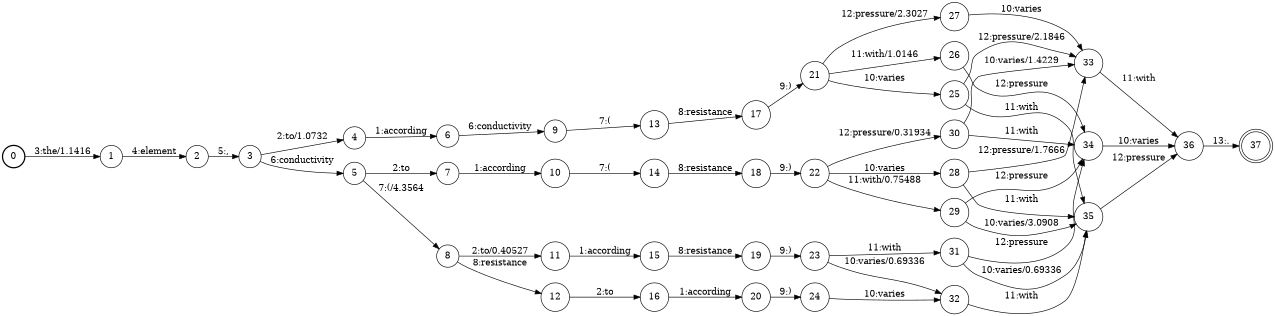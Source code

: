 digraph FST {
rankdir = LR;
size = "8.5,11";
label = "";
center = 1;
orientation = Portrait;
ranksep = "0.4";
nodesep = "0.25";
0 [label = "0", shape = circle, style = bold, fontsize = 14]
	0 -> 1 [label = "3:the/1.1416", fontsize = 14];
1 [label = "1", shape = circle, style = solid, fontsize = 14]
	1 -> 2 [label = "4:element", fontsize = 14];
2 [label = "2", shape = circle, style = solid, fontsize = 14]
	2 -> 3 [label = "5:,", fontsize = 14];
3 [label = "3", shape = circle, style = solid, fontsize = 14]
	3 -> 4 [label = "2:to/1.0732", fontsize = 14];
	3 -> 5 [label = "6:conductivity", fontsize = 14];
4 [label = "4", shape = circle, style = solid, fontsize = 14]
	4 -> 6 [label = "1:according", fontsize = 14];
5 [label = "5", shape = circle, style = solid, fontsize = 14]
	5 -> 7 [label = "2:to", fontsize = 14];
	5 -> 8 [label = "7:(/4.3564", fontsize = 14];
6 [label = "6", shape = circle, style = solid, fontsize = 14]
	6 -> 9 [label = "6:conductivity", fontsize = 14];
7 [label = "7", shape = circle, style = solid, fontsize = 14]
	7 -> 10 [label = "1:according", fontsize = 14];
8 [label = "8", shape = circle, style = solid, fontsize = 14]
	8 -> 11 [label = "2:to/0.40527", fontsize = 14];
	8 -> 12 [label = "8:resistance", fontsize = 14];
9 [label = "9", shape = circle, style = solid, fontsize = 14]
	9 -> 13 [label = "7:(", fontsize = 14];
10 [label = "10", shape = circle, style = solid, fontsize = 14]
	10 -> 14 [label = "7:(", fontsize = 14];
11 [label = "11", shape = circle, style = solid, fontsize = 14]
	11 -> 15 [label = "1:according", fontsize = 14];
12 [label = "12", shape = circle, style = solid, fontsize = 14]
	12 -> 16 [label = "2:to", fontsize = 14];
13 [label = "13", shape = circle, style = solid, fontsize = 14]
	13 -> 17 [label = "8:resistance", fontsize = 14];
14 [label = "14", shape = circle, style = solid, fontsize = 14]
	14 -> 18 [label = "8:resistance", fontsize = 14];
15 [label = "15", shape = circle, style = solid, fontsize = 14]
	15 -> 19 [label = "8:resistance", fontsize = 14];
16 [label = "16", shape = circle, style = solid, fontsize = 14]
	16 -> 20 [label = "1:according", fontsize = 14];
17 [label = "17", shape = circle, style = solid, fontsize = 14]
	17 -> 21 [label = "9:)", fontsize = 14];
18 [label = "18", shape = circle, style = solid, fontsize = 14]
	18 -> 22 [label = "9:)", fontsize = 14];
19 [label = "19", shape = circle, style = solid, fontsize = 14]
	19 -> 23 [label = "9:)", fontsize = 14];
20 [label = "20", shape = circle, style = solid, fontsize = 14]
	20 -> 24 [label = "9:)", fontsize = 14];
21 [label = "21", shape = circle, style = solid, fontsize = 14]
	21 -> 25 [label = "10:varies", fontsize = 14];
	21 -> 26 [label = "11:with/1.0146", fontsize = 14];
	21 -> 27 [label = "12:pressure/2.3027", fontsize = 14];
22 [label = "22", shape = circle, style = solid, fontsize = 14]
	22 -> 28 [label = "10:varies", fontsize = 14];
	22 -> 29 [label = "11:with/0.75488", fontsize = 14];
	22 -> 30 [label = "12:pressure/0.31934", fontsize = 14];
23 [label = "23", shape = circle, style = solid, fontsize = 14]
	23 -> 32 [label = "10:varies/0.69336", fontsize = 14];
	23 -> 31 [label = "11:with", fontsize = 14];
24 [label = "24", shape = circle, style = solid, fontsize = 14]
	24 -> 32 [label = "10:varies", fontsize = 14];
25 [label = "25", shape = circle, style = solid, fontsize = 14]
	25 -> 35 [label = "11:with", fontsize = 14];
	25 -> 33 [label = "12:pressure/2.1846", fontsize = 14];
26 [label = "26", shape = circle, style = solid, fontsize = 14]
	26 -> 34 [label = "12:pressure", fontsize = 14];
27 [label = "27", shape = circle, style = solid, fontsize = 14]
	27 -> 33 [label = "10:varies", fontsize = 14];
28 [label = "28", shape = circle, style = solid, fontsize = 14]
	28 -> 35 [label = "11:with", fontsize = 14];
	28 -> 33 [label = "12:pressure/1.7666", fontsize = 14];
29 [label = "29", shape = circle, style = solid, fontsize = 14]
	29 -> 35 [label = "10:varies/3.0908", fontsize = 14];
	29 -> 34 [label = "12:pressure", fontsize = 14];
30 [label = "30", shape = circle, style = solid, fontsize = 14]
	30 -> 33 [label = "10:varies/1.4229", fontsize = 14];
	30 -> 34 [label = "11:with", fontsize = 14];
31 [label = "31", shape = circle, style = solid, fontsize = 14]
	31 -> 35 [label = "10:varies/0.69336", fontsize = 14];
	31 -> 34 [label = "12:pressure", fontsize = 14];
32 [label = "32", shape = circle, style = solid, fontsize = 14]
	32 -> 35 [label = "11:with", fontsize = 14];
33 [label = "33", shape = circle, style = solid, fontsize = 14]
	33 -> 36 [label = "11:with", fontsize = 14];
34 [label = "34", shape = circle, style = solid, fontsize = 14]
	34 -> 36 [label = "10:varies", fontsize = 14];
35 [label = "35", shape = circle, style = solid, fontsize = 14]
	35 -> 36 [label = "12:pressure", fontsize = 14];
36 [label = "36", shape = circle, style = solid, fontsize = 14]
	36 -> 37 [label = "13:.", fontsize = 14];
37 [label = "37", shape = doublecircle, style = solid, fontsize = 14]
}
